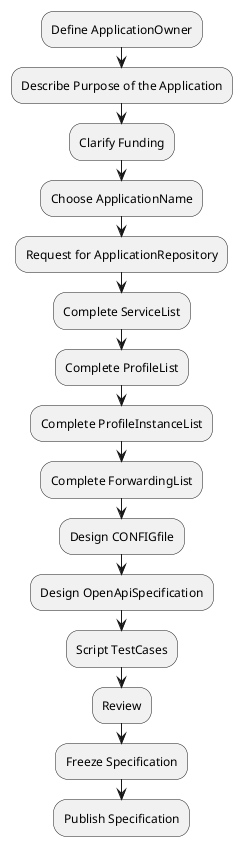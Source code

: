 @startuml Workflow for Specifying Applications
:Define ApplicationOwner;
:Describe Purpose of the Application;
:Clarify Funding;
:Choose ApplicationName;
:Request for ApplicationRepository;
:Complete ServiceList;
:Complete ProfileList;
:Complete ProfileInstanceList;
:Complete ForwardingList;
:Design CONFIGfile;
:Design OpenApiSpecification;
:Script TestCases;
:Review;
:Freeze Specification;
:Publish Specification;
@enduml